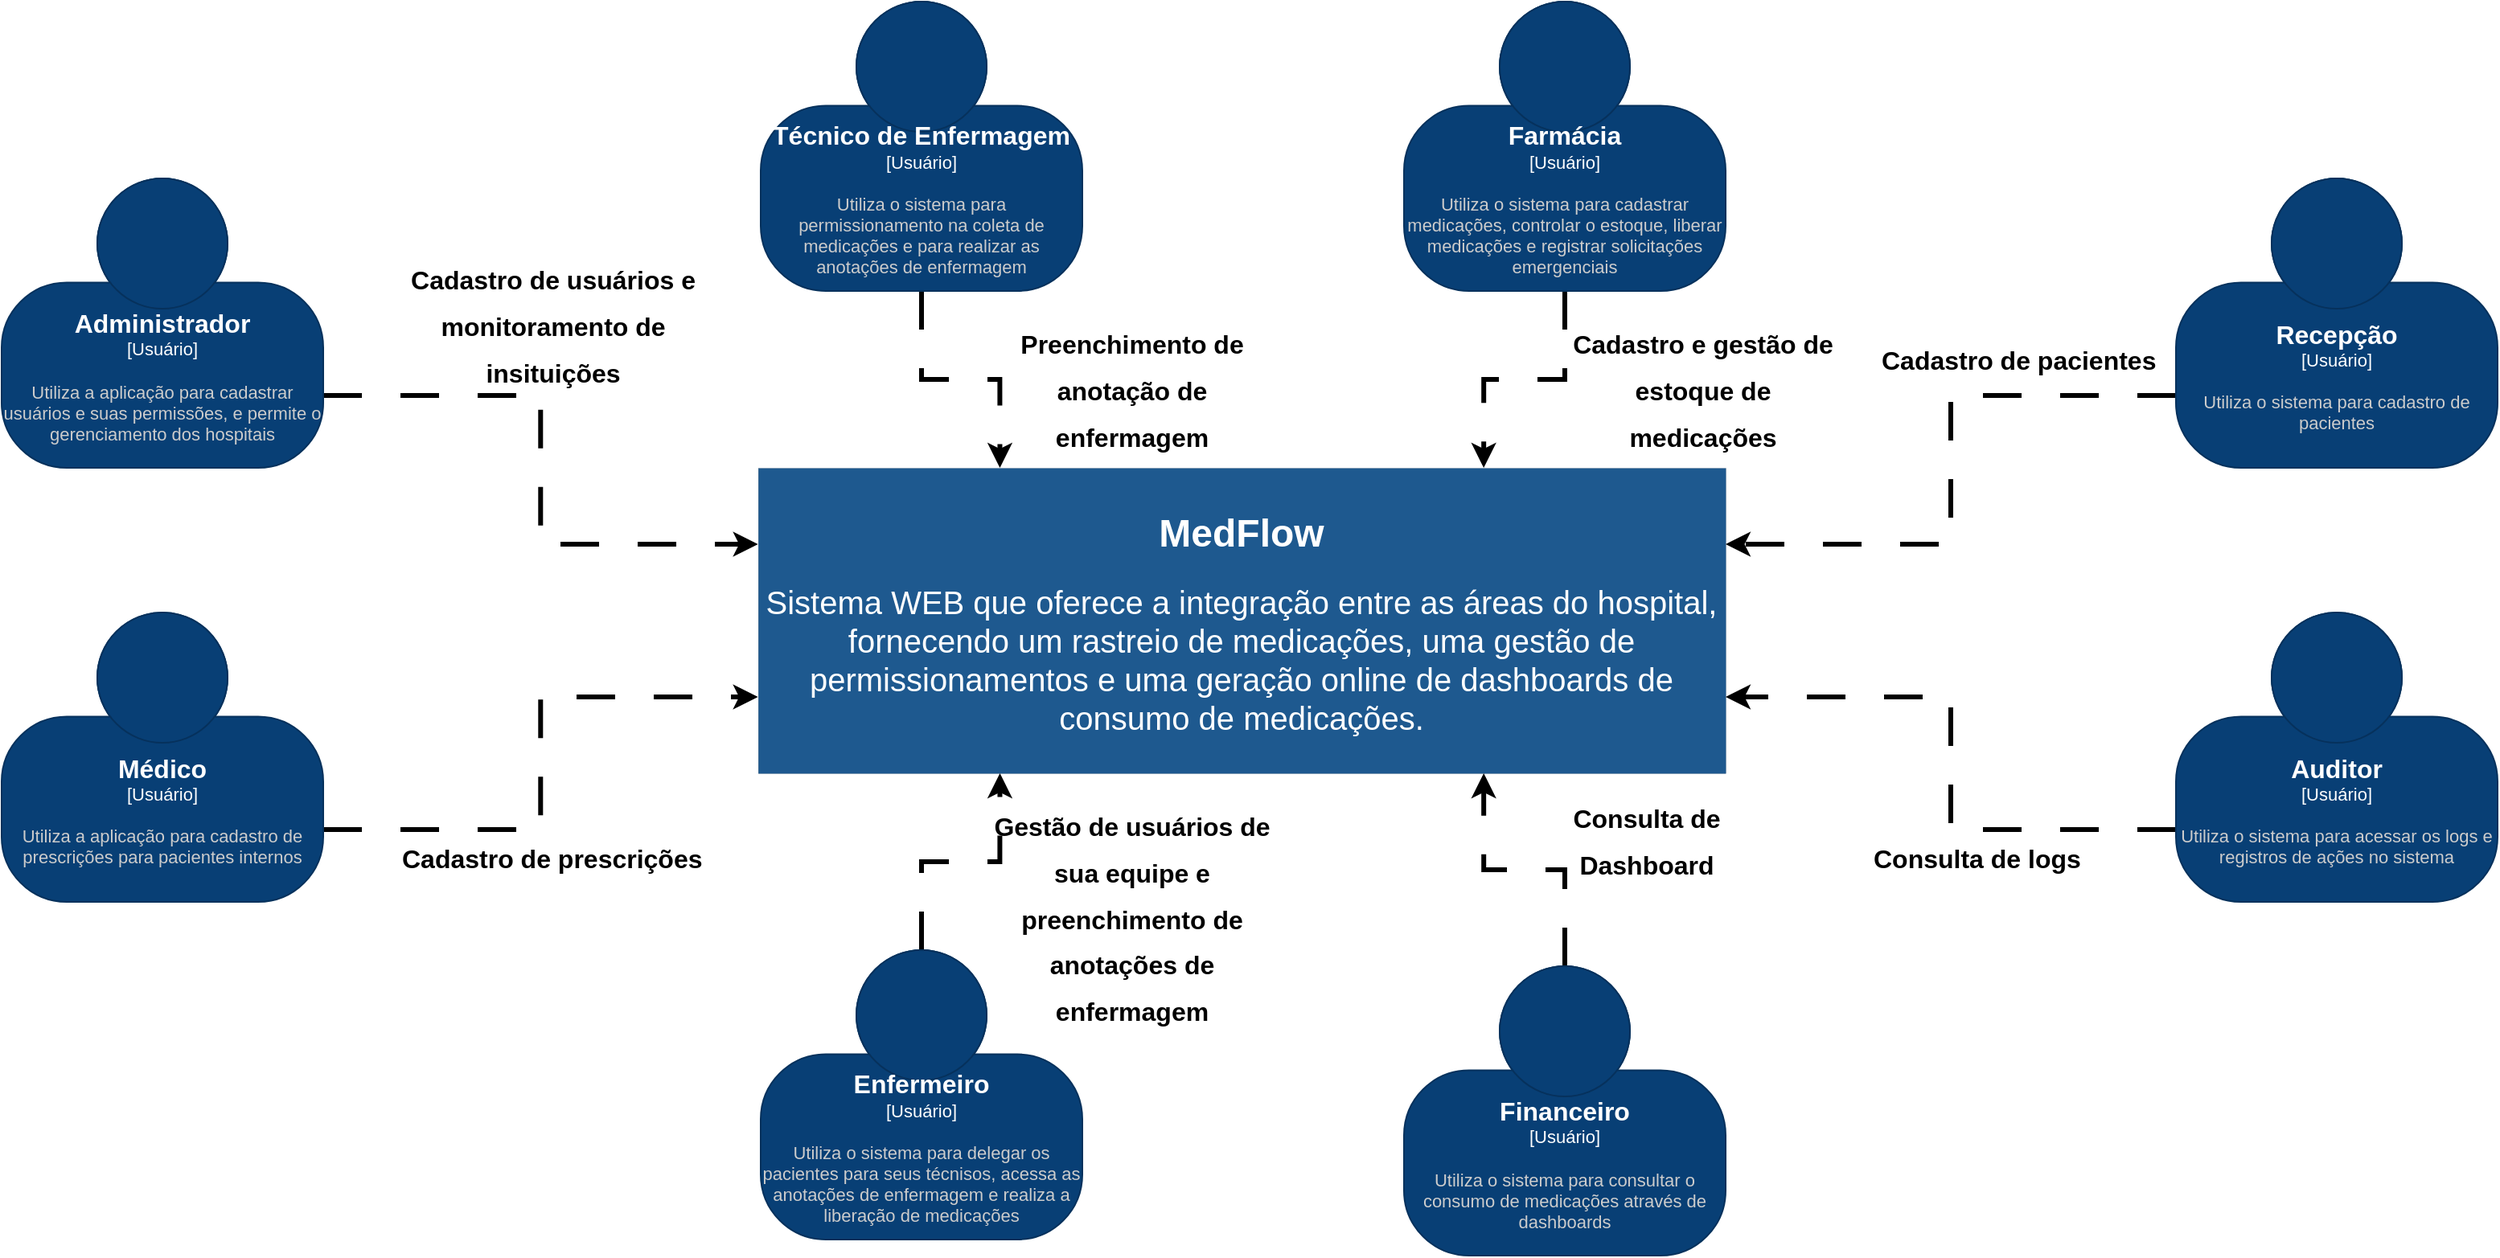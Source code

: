 <mxfile version="26.1.3">
  <diagram name="Página-1" id="FbIsrcHs8mvWrBGXNMo_">
    <mxGraphModel dx="2390" dy="1287" grid="1" gridSize="10" guides="1" tooltips="1" connect="1" arrows="1" fold="1" page="1" pageScale="1" pageWidth="827" pageHeight="1169" math="0" shadow="0">
      <root>
        <mxCell id="0" />
        <mxCell id="1" parent="0" />
        <mxCell id="f8HS52tVX_vnU_jdC3PO-23" style="edgeStyle=orthogonalEdgeStyle;rounded=0;orthogonalLoop=1;jettySize=auto;html=1;exitX=1;exitY=0.75;exitDx=0;exitDy=0;exitPerimeter=0;entryX=0;entryY=0.75;entryDx=0;entryDy=0;dashed=1;dashPattern=8 8;strokeWidth=3;" edge="1" parent="1" source="f8HS52tVX_vnU_jdC3PO-5" target="f8HS52tVX_vnU_jdC3PO-9">
          <mxGeometry relative="1" as="geometry" />
        </mxCell>
        <object placeholders="1" c4Name="Médico" c4Type="Usuário" c4Description="Utiliza a aplicação para cadastro de prescrições para pacientes internos" label="&lt;font style=&quot;font-size: 16px&quot;&gt;&lt;b&gt;%c4Name%&lt;/b&gt;&lt;/font&gt;&lt;div&gt;[%c4Type%]&lt;/div&gt;&lt;br&gt;&lt;div&gt;&lt;font style=&quot;font-size: 11px&quot;&gt;&lt;font color=&quot;#cccccc&quot;&gt;%c4Description%&lt;/font&gt;&lt;/div&gt;" id="f8HS52tVX_vnU_jdC3PO-5">
          <mxCell style="html=1;fontSize=11;dashed=0;whiteSpace=wrap;fillColor=#083F75;strokeColor=#06315C;fontColor=#ffffff;shape=mxgraph.c4.person2;align=center;metaEdit=1;points=[[0.5,0,0],[1,0.5,0],[1,0.75,0],[0.75,1,0],[0.5,1,0],[0.25,1,0],[0,0.75,0],[0,0.5,0]];resizable=0;" vertex="1" parent="1">
            <mxGeometry x="148" y="580" width="200" height="180" as="geometry" />
          </mxCell>
        </object>
        <mxCell id="f8HS52tVX_vnU_jdC3PO-9" value="" style="rounded=0;whiteSpace=wrap;html=1;strokeColor=default;strokeWidth=0;fillColor=#1E598F;" vertex="1" parent="1">
          <mxGeometry x="618.33" y="490" width="601.67" height="190" as="geometry" />
        </mxCell>
        <mxCell id="f8HS52tVX_vnU_jdC3PO-24" style="edgeStyle=orthogonalEdgeStyle;rounded=0;orthogonalLoop=1;jettySize=auto;html=1;exitX=1;exitY=0.75;exitDx=0;exitDy=0;exitPerimeter=0;entryX=0;entryY=0.25;entryDx=0;entryDy=0;dashed=1;dashPattern=8 8;strokeWidth=3;" edge="1" parent="1" source="f8HS52tVX_vnU_jdC3PO-30" target="f8HS52tVX_vnU_jdC3PO-9">
          <mxGeometry relative="1" as="geometry">
            <mxPoint x="430" y="220" as="sourcePoint" />
          </mxGeometry>
        </mxCell>
        <mxCell id="f8HS52tVX_vnU_jdC3PO-25" style="edgeStyle=orthogonalEdgeStyle;rounded=0;orthogonalLoop=1;jettySize=auto;html=1;exitX=0.5;exitY=0;exitDx=0;exitDy=0;exitPerimeter=0;entryX=0.25;entryY=1;entryDx=0;entryDy=0;dashed=1;dashPattern=8 8;strokeWidth=3;" edge="1" parent="1" source="f8HS52tVX_vnU_jdC3PO-31" target="f8HS52tVX_vnU_jdC3PO-9">
          <mxGeometry relative="1" as="geometry">
            <mxPoint x="650" y="220" as="sourcePoint" />
          </mxGeometry>
        </mxCell>
        <mxCell id="f8HS52tVX_vnU_jdC3PO-26" style="edgeStyle=orthogonalEdgeStyle;rounded=0;orthogonalLoop=1;jettySize=auto;html=1;exitX=0.5;exitY=1;exitDx=0;exitDy=0;exitPerimeter=0;entryX=0.25;entryY=0;entryDx=0;entryDy=0;dashed=1;dashPattern=8 8;strokeWidth=3;" edge="1" parent="1" source="f8HS52tVX_vnU_jdC3PO-32" target="f8HS52tVX_vnU_jdC3PO-9">
          <mxGeometry relative="1" as="geometry">
            <mxPoint x="870" y="220" as="sourcePoint" />
          </mxGeometry>
        </mxCell>
        <mxCell id="f8HS52tVX_vnU_jdC3PO-27" style="edgeStyle=orthogonalEdgeStyle;rounded=0;orthogonalLoop=1;jettySize=auto;html=1;exitX=0.5;exitY=1;exitDx=0;exitDy=0;exitPerimeter=0;entryX=0.75;entryY=0;entryDx=0;entryDy=0;dashed=1;dashPattern=8 8;strokeWidth=3;" edge="1" parent="1" source="f8HS52tVX_vnU_jdC3PO-33" target="f8HS52tVX_vnU_jdC3PO-9">
          <mxGeometry relative="1" as="geometry">
            <mxPoint x="1090" y="230" as="sourcePoint" />
          </mxGeometry>
        </mxCell>
        <mxCell id="f8HS52tVX_vnU_jdC3PO-28" style="edgeStyle=orthogonalEdgeStyle;rounded=0;orthogonalLoop=1;jettySize=auto;html=1;exitX=0;exitY=0.75;exitDx=0;exitDy=0;exitPerimeter=0;entryX=1;entryY=0.25;entryDx=0;entryDy=0;dashed=1;dashPattern=8 8;strokeWidth=3;" edge="1" parent="1" source="f8HS52tVX_vnU_jdC3PO-35" target="f8HS52tVX_vnU_jdC3PO-9">
          <mxGeometry relative="1" as="geometry">
            <mxPoint x="1330" y="230" as="sourcePoint" />
          </mxGeometry>
        </mxCell>
        <mxCell id="f8HS52tVX_vnU_jdC3PO-29" style="edgeStyle=orthogonalEdgeStyle;rounded=0;orthogonalLoop=1;jettySize=auto;html=1;exitX=0;exitY=0.75;exitDx=0;exitDy=0;exitPerimeter=0;entryX=1;entryY=0.75;entryDx=0;entryDy=0;dashed=1;dashPattern=8 8;strokeWidth=3;" edge="1" parent="1" source="f8HS52tVX_vnU_jdC3PO-36" target="f8HS52tVX_vnU_jdC3PO-9">
          <mxGeometry relative="1" as="geometry">
            <mxPoint x="1550" y="230" as="sourcePoint" />
          </mxGeometry>
        </mxCell>
        <object placeholders="1" c4Name="Administrador" c4Type="Usuário" c4Description="Utiliza a aplicação para cadastrar usuários e suas permissões, e permite o gerenciamento dos hospitais" label="&lt;font style=&quot;font-size: 16px&quot;&gt;&lt;b&gt;%c4Name%&lt;/b&gt;&lt;/font&gt;&lt;div&gt;[%c4Type%]&lt;/div&gt;&lt;br&gt;&lt;div&gt;&lt;font style=&quot;font-size: 11px&quot;&gt;&lt;font color=&quot;#cccccc&quot;&gt;%c4Description%&lt;/font&gt;&lt;/div&gt;" id="f8HS52tVX_vnU_jdC3PO-30">
          <mxCell style="html=1;fontSize=11;dashed=0;whiteSpace=wrap;fillColor=#083F75;strokeColor=#06315C;fontColor=#ffffff;shape=mxgraph.c4.person2;align=center;metaEdit=1;points=[[0.5,0,0],[1,0.5,0],[1,0.75,0],[0.75,1,0],[0.5,1,0],[0.25,1,0],[0,0.75,0],[0,0.5,0]];resizable=0;" vertex="1" parent="1">
            <mxGeometry x="148" y="310" width="200" height="180" as="geometry" />
          </mxCell>
        </object>
        <object placeholders="1" c4Name="Enfermeiro" c4Type="Usuário" c4Description="Utiliza o sistema para delegar os pacientes para seus técnisos, acessa as anotações de enfermagem e realiza a liberação de medicações" label="&lt;font style=&quot;font-size: 16px&quot;&gt;&lt;b&gt;%c4Name%&lt;/b&gt;&lt;/font&gt;&lt;div&gt;[%c4Type%]&lt;/div&gt;&lt;br&gt;&lt;div&gt;&lt;font style=&quot;font-size: 11px&quot;&gt;&lt;font color=&quot;#cccccc&quot;&gt;%c4Description%&lt;/font&gt;&lt;/div&gt;" id="f8HS52tVX_vnU_jdC3PO-31">
          <mxCell style="html=1;fontSize=11;dashed=0;whiteSpace=wrap;fillColor=#083F75;strokeColor=#06315C;fontColor=#ffffff;shape=mxgraph.c4.person2;align=center;metaEdit=1;points=[[0.5,0,0],[1,0.5,0],[1,0.75,0],[0.75,1,0],[0.5,1,0],[0.25,1,0],[0,0.75,0],[0,0.5,0]];resizable=0;" vertex="1" parent="1">
            <mxGeometry x="620" y="790" width="200" height="180" as="geometry" />
          </mxCell>
        </object>
        <object placeholders="1" c4Name="Técnico de Enfermagem" c4Type="Usuário" c4Description="Utiliza o sistema para permissionamento na coleta de medicações e para realizar as anotações de enfermagem" label="&lt;font style=&quot;font-size: 16px&quot;&gt;&lt;b&gt;%c4Name%&lt;/b&gt;&lt;/font&gt;&lt;div&gt;[%c4Type%]&lt;/div&gt;&lt;br&gt;&lt;div&gt;&lt;font style=&quot;font-size: 11px&quot;&gt;&lt;font color=&quot;#cccccc&quot;&gt;%c4Description%&lt;/font&gt;&lt;/div&gt;" id="f8HS52tVX_vnU_jdC3PO-32">
          <mxCell style="html=1;fontSize=11;dashed=0;whiteSpace=wrap;fillColor=#083F75;strokeColor=#06315C;fontColor=#ffffff;shape=mxgraph.c4.person2;align=center;metaEdit=1;points=[[0.5,0,0],[1,0.5,0],[1,0.75,0],[0.75,1,0],[0.5,1,0],[0.25,1,0],[0,0.75,0],[0,0.5,0]];resizable=0;" vertex="1" parent="1">
            <mxGeometry x="620" y="200" width="200" height="180" as="geometry" />
          </mxCell>
        </object>
        <object placeholders="1" c4Name="Farmácia" c4Type="Usuário" c4Description="Utiliza o sistema para cadastrar medicações, controlar o estoque, liberar medicações e registrar solicitações emergenciais" label="&lt;font style=&quot;font-size: 16px&quot;&gt;&lt;b&gt;%c4Name%&lt;/b&gt;&lt;/font&gt;&lt;div&gt;[%c4Type%]&lt;/div&gt;&lt;br&gt;&lt;div&gt;&lt;font style=&quot;font-size: 11px&quot;&gt;&lt;font color=&quot;#cccccc&quot;&gt;%c4Description%&lt;/font&gt;&lt;/div&gt;" id="f8HS52tVX_vnU_jdC3PO-33">
          <mxCell style="html=1;fontSize=11;dashed=0;whiteSpace=wrap;fillColor=#083F75;strokeColor=#06315C;fontColor=#ffffff;shape=mxgraph.c4.person2;align=center;metaEdit=1;points=[[0.5,0,0],[1,0.5,0],[1,0.75,0],[0.75,1,0],[0.5,1,0],[0.25,1,0],[0,0.75,0],[0,0.5,0]];resizable=0;" vertex="1" parent="1">
            <mxGeometry x="1020" y="200" width="200" height="180" as="geometry" />
          </mxCell>
        </object>
        <mxCell id="f8HS52tVX_vnU_jdC3PO-39" style="edgeStyle=orthogonalEdgeStyle;rounded=0;orthogonalLoop=1;jettySize=auto;html=1;exitX=0.5;exitY=0;exitDx=0;exitDy=0;exitPerimeter=0;entryX=0.75;entryY=1;entryDx=0;entryDy=0;dashed=1;dashPattern=8 8;strokeWidth=3;" edge="1" parent="1" source="f8HS52tVX_vnU_jdC3PO-34" target="f8HS52tVX_vnU_jdC3PO-9">
          <mxGeometry relative="1" as="geometry" />
        </mxCell>
        <object placeholders="1" c4Name="Financeiro" c4Type="Usuário" c4Description="Utiliza o sistema para consultar o consumo de medicações através de dashboards" label="&lt;font style=&quot;font-size: 16px&quot;&gt;&lt;b&gt;%c4Name%&lt;/b&gt;&lt;/font&gt;&lt;div&gt;[%c4Type%]&lt;/div&gt;&lt;br&gt;&lt;div&gt;&lt;font style=&quot;font-size: 11px&quot;&gt;&lt;font color=&quot;#cccccc&quot;&gt;%c4Description%&lt;/font&gt;&lt;/div&gt;" id="f8HS52tVX_vnU_jdC3PO-34">
          <mxCell style="html=1;fontSize=11;dashed=0;whiteSpace=wrap;fillColor=#083F75;strokeColor=#06315C;fontColor=#ffffff;shape=mxgraph.c4.person2;align=center;metaEdit=1;points=[[0.5,0,0],[1,0.5,0],[1,0.75,0],[0.75,1,0],[0.5,1,0],[0.25,1,0],[0,0.75,0],[0,0.5,0]];resizable=0;" vertex="1" parent="1">
            <mxGeometry x="1020" y="800" width="200" height="180" as="geometry" />
          </mxCell>
        </object>
        <object placeholders="1" c4Name="Recepção" c4Type="Usuário" c4Description="Utiliza o sistema para cadastro de pacientes" label="&lt;font style=&quot;font-size: 16px&quot;&gt;&lt;b&gt;%c4Name%&lt;/b&gt;&lt;/font&gt;&lt;div&gt;[%c4Type%]&lt;/div&gt;&lt;br&gt;&lt;div&gt;&lt;font style=&quot;font-size: 11px&quot;&gt;&lt;font color=&quot;#cccccc&quot;&gt;%c4Description%&lt;/font&gt;&lt;/div&gt;" id="f8HS52tVX_vnU_jdC3PO-35">
          <mxCell style="html=1;fontSize=11;dashed=0;whiteSpace=wrap;fillColor=#083F75;strokeColor=#06315C;fontColor=#ffffff;shape=mxgraph.c4.person2;align=center;metaEdit=1;points=[[0.5,0,0],[1,0.5,0],[1,0.75,0],[0.75,1,0],[0.5,1,0],[0.25,1,0],[0,0.75,0],[0,0.5,0]];resizable=0;" vertex="1" parent="1">
            <mxGeometry x="1500" y="310" width="200" height="180" as="geometry" />
          </mxCell>
        </object>
        <object placeholders="1" c4Name="Auditor" c4Type="Usuário" c4Description="Utiliza o sistema para acessar os logs e registros de ações no sistema" label="&lt;font style=&quot;font-size: 16px&quot;&gt;&lt;b&gt;%c4Name%&lt;/b&gt;&lt;/font&gt;&lt;div&gt;[%c4Type%]&lt;/div&gt;&lt;br&gt;&lt;div&gt;&lt;font style=&quot;font-size: 11px&quot;&gt;&lt;font color=&quot;#cccccc&quot;&gt;%c4Description%&lt;/font&gt;&lt;/div&gt;" id="f8HS52tVX_vnU_jdC3PO-36">
          <mxCell style="html=1;fontSize=11;dashed=0;whiteSpace=wrap;fillColor=#083F75;strokeColor=#06315C;fontColor=#ffffff;shape=mxgraph.c4.person2;align=center;metaEdit=1;points=[[0.5,0,0],[1,0.5,0],[1,0.75,0],[0.75,1,0],[0.5,1,0],[0.25,1,0],[0,0.75,0],[0,0.5,0]];resizable=0;" vertex="1" parent="1">
            <mxGeometry x="1500" y="580" width="200" height="180" as="geometry" />
          </mxCell>
        </object>
        <mxCell id="f8HS52tVX_vnU_jdC3PO-40" value="&lt;h1 style=&quot;margin-top: 0px;&quot;&gt;&lt;font style=&quot;color: rgb(255, 255, 255);&quot;&gt;MedFlow&lt;/font&gt;&lt;/h1&gt;&lt;p&gt;&lt;font style=&quot;color: rgb(255, 255, 255); font-size: 20px;&quot;&gt;Sistema WEB que oferece a integração entre as áreas do hospital, fornecendo um rastreio de medicações, uma gestão de permissionamentos e uma geração online de dashboards de consumo de medicações.&lt;/font&gt;&lt;/p&gt;" style="text;html=1;whiteSpace=wrap;overflow=hidden;rounded=0;align=center;" vertex="1" parent="1">
          <mxGeometry x="618.33" y="510" width="601.67" height="150" as="geometry" />
        </mxCell>
        <mxCell id="f8HS52tVX_vnU_jdC3PO-42" value="&lt;h1 style=&quot;text-align: center; margin-top: 0px;&quot;&gt;&lt;font style=&quot;font-size: 16px;&quot;&gt;Cadastro de usuários e monitoramento de insituições&lt;/font&gt;&lt;br&gt;&lt;/h1&gt;" style="text;html=1;whiteSpace=wrap;overflow=hidden;rounded=0;" vertex="1" parent="1">
          <mxGeometry x="400" y="350" width="180" height="90" as="geometry" />
        </mxCell>
        <mxCell id="f8HS52tVX_vnU_jdC3PO-43" value="&lt;h1 style=&quot;text-align: center; margin-top: 0px;&quot;&gt;&lt;span style=&quot;font-size: 16px;&quot;&gt;Cadastro de prescrições&lt;/span&gt;&lt;/h1&gt;" style="text;html=1;whiteSpace=wrap;overflow=hidden;rounded=0;" vertex="1" parent="1">
          <mxGeometry x="395" y="710" width="190" height="40" as="geometry" />
        </mxCell>
        <mxCell id="f8HS52tVX_vnU_jdC3PO-44" value="&lt;h1 style=&quot;text-align: center; margin-top: 0px;&quot;&gt;&lt;font style=&quot;font-size: 16px;&quot;&gt;Preenchimento de anotação de enfermagem&lt;/font&gt;&lt;br&gt;&lt;/h1&gt;" style="text;html=1;whiteSpace=wrap;overflow=hidden;rounded=0;" vertex="1" parent="1">
          <mxGeometry x="760" y="390" width="180" height="90" as="geometry" />
        </mxCell>
        <mxCell id="f8HS52tVX_vnU_jdC3PO-45" value="&lt;h1 style=&quot;text-align: center; margin-top: 0px;&quot;&gt;&lt;font style=&quot;font-size: 16px;&quot;&gt;Cadastro e gestão de estoque de medicações&lt;/font&gt;&lt;br&gt;&lt;/h1&gt;" style="text;html=1;whiteSpace=wrap;overflow=hidden;rounded=0;" vertex="1" parent="1">
          <mxGeometry x="1115" y="390" width="180" height="90" as="geometry" />
        </mxCell>
        <mxCell id="f8HS52tVX_vnU_jdC3PO-47" value="&lt;h1 style=&quot;text-align: center; margin-top: 0px;&quot;&gt;&lt;font style=&quot;font-size: 16px;&quot;&gt;Cadastro de pacientes&lt;/font&gt;&lt;br&gt;&lt;/h1&gt;" style="text;html=1;whiteSpace=wrap;overflow=hidden;rounded=0;" vertex="1" parent="1">
          <mxGeometry x="1315" y="400" width="180" height="40" as="geometry" />
        </mxCell>
        <mxCell id="f8HS52tVX_vnU_jdC3PO-48" value="&lt;h1 style=&quot;text-align: center; margin-top: 0px;&quot;&gt;&lt;span style=&quot;font-size: 16px;&quot;&gt;Consulta de logs&lt;/span&gt;&lt;/h1&gt;" style="text;html=1;whiteSpace=wrap;overflow=hidden;rounded=0;" vertex="1" parent="1">
          <mxGeometry x="1310" y="710" width="190" height="40" as="geometry" />
        </mxCell>
        <mxCell id="f8HS52tVX_vnU_jdC3PO-49" value="&lt;h1 style=&quot;text-align: center; margin-top: 0px;&quot;&gt;&lt;span style=&quot;font-size: 16px;&quot;&gt;Gestão de usuários de sua equipe e preenchimento de anotações de enfermagem&lt;/span&gt;&lt;/h1&gt;" style="text;html=1;whiteSpace=wrap;overflow=hidden;rounded=0;" vertex="1" parent="1">
          <mxGeometry x="760" y="690" width="180" height="150" as="geometry" />
        </mxCell>
        <mxCell id="f8HS52tVX_vnU_jdC3PO-50" value="&lt;h1 style=&quot;text-align: center; margin-top: 0px;&quot;&gt;&lt;font style=&quot;font-size: 16px;&quot;&gt;Consulta de Dashboard&lt;/font&gt;&lt;br&gt;&lt;/h1&gt;" style="text;html=1;whiteSpace=wrap;overflow=hidden;rounded=0;" vertex="1" parent="1">
          <mxGeometry x="1080" y="685" width="180" height="90" as="geometry" />
        </mxCell>
      </root>
    </mxGraphModel>
  </diagram>
</mxfile>
